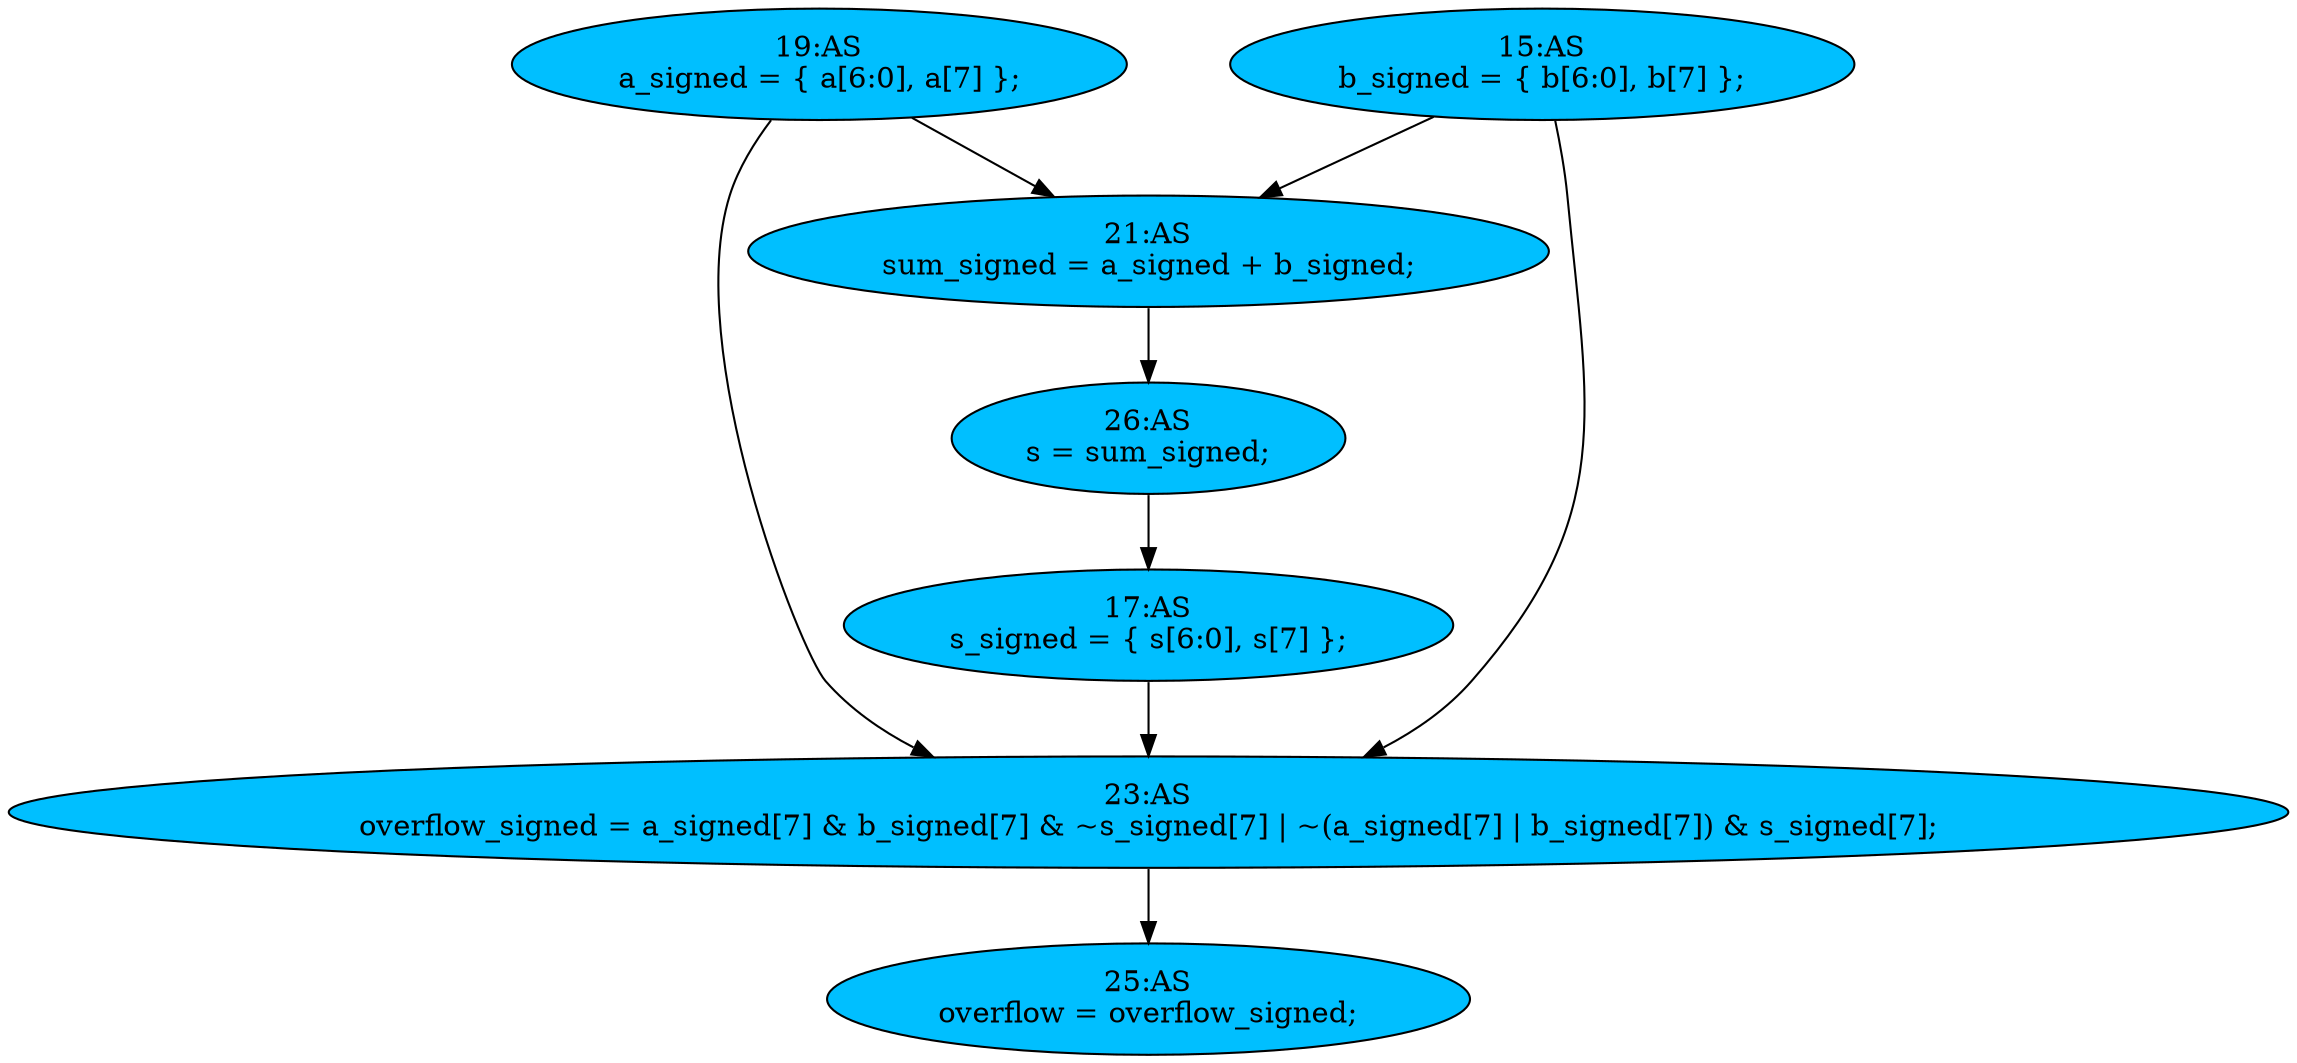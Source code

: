 strict digraph "compose( ,  )" {
	node [label="\N"];
	"23:AS"	[ast="<pyverilog.vparser.ast.Assign object at 0x7f932ef98f10>",
		def_var="['overflow_signed']",
		fillcolor=deepskyblue,
		label="23:AS
overflow_signed = a_signed[7] & b_signed[7] & ~s_signed[7] | ~(a_signed[7] | b_signed[7]) & s_signed[7];",
		statements="[]",
		style=filled,
		typ=Assign,
		use_var="['a_signed', 'b_signed', 's_signed', 'a_signed', 'b_signed', 's_signed']"];
	"25:AS"	[ast="<pyverilog.vparser.ast.Assign object at 0x7f932ef98f90>",
		def_var="['overflow']",
		fillcolor=deepskyblue,
		label="25:AS
overflow = overflow_signed;",
		statements="[]",
		style=filled,
		typ=Assign,
		use_var="['overflow_signed']"];
	"23:AS" -> "25:AS";
	"19:AS"	[ast="<pyverilog.vparser.ast.Assign object at 0x7f932f3260d0>",
		def_var="['a_signed']",
		fillcolor=deepskyblue,
		label="19:AS
a_signed = { a[6:0], a[7] };",
		statements="[]",
		style=filled,
		typ=Assign,
		use_var="['a', 'a']"];
	"19:AS" -> "23:AS";
	"21:AS"	[ast="<pyverilog.vparser.ast.Assign object at 0x7f932f3a0fd0>",
		def_var="['sum_signed']",
		fillcolor=deepskyblue,
		label="21:AS
sum_signed = a_signed + b_signed;",
		statements="[]",
		style=filled,
		typ=Assign,
		use_var="['a_signed', 'b_signed']"];
	"19:AS" -> "21:AS";
	"26:AS"	[ast="<pyverilog.vparser.ast.Assign object at 0x7f932ef984d0>",
		def_var="['s']",
		fillcolor=deepskyblue,
		label="26:AS
s = sum_signed;",
		statements="[]",
		style=filled,
		typ=Assign,
		use_var="['sum_signed']"];
	"21:AS" -> "26:AS";
	"17:AS"	[ast="<pyverilog.vparser.ast.Assign object at 0x7f932f331290>",
		def_var="['s_signed']",
		fillcolor=deepskyblue,
		label="17:AS
s_signed = { s[6:0], s[7] };",
		statements="[]",
		style=filled,
		typ=Assign,
		use_var="['s', 's']"];
	"26:AS" -> "17:AS";
	"15:AS"	[ast="<pyverilog.vparser.ast.Assign object at 0x7f932f323510>",
		def_var="['b_signed']",
		fillcolor=deepskyblue,
		label="15:AS
b_signed = { b[6:0], b[7] };",
		statements="[]",
		style=filled,
		typ=Assign,
		use_var="['b', 'b']"];
	"15:AS" -> "23:AS";
	"15:AS" -> "21:AS";
	"17:AS" -> "23:AS";
}
